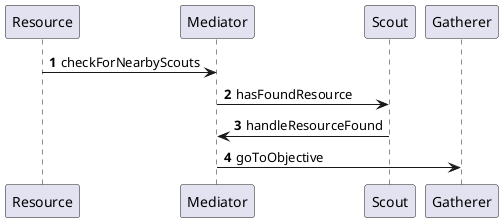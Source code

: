 @startuml
'https://plantuml.com/sequence-diagram
'not used
autonumber

Resource -> Mediator : checkForNearbyScouts
Mediator -> Scout : hasFoundResource
Scout -> Mediator : handleResourceFound
Mediator -> Gatherer : goToObjective

@enduml